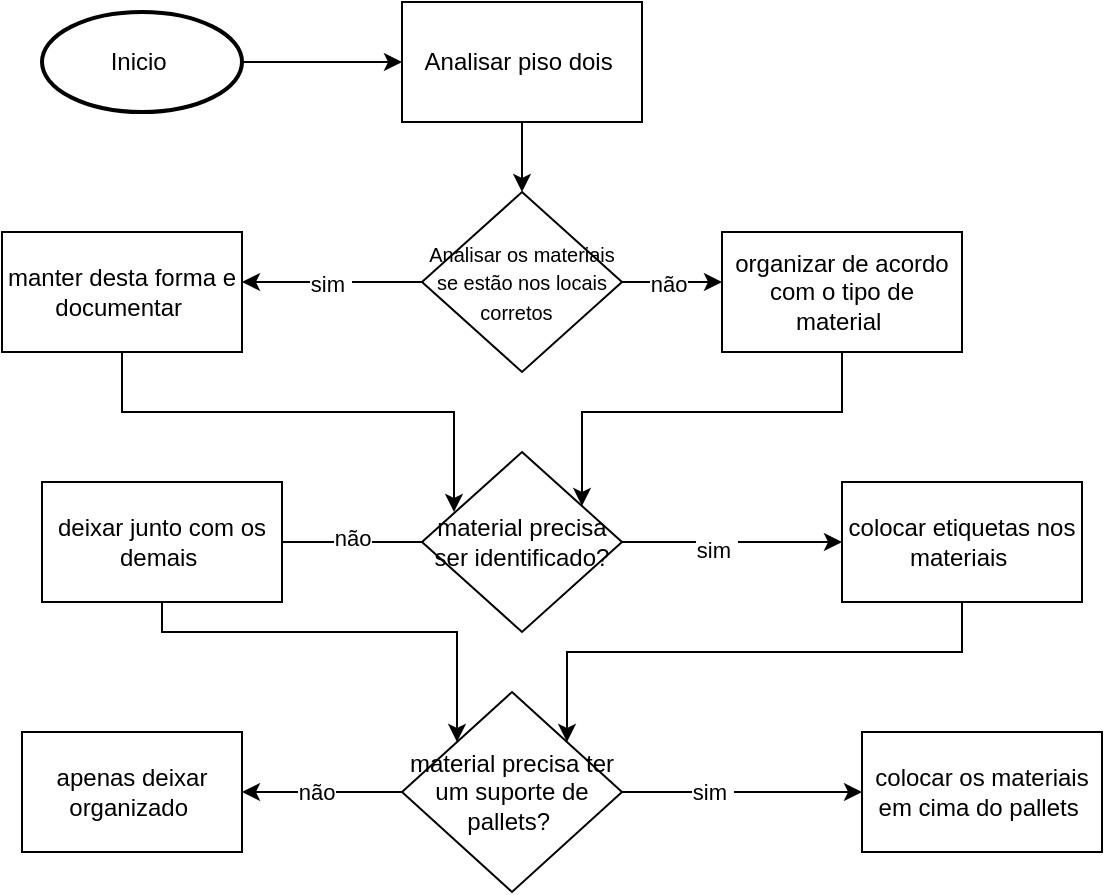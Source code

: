 <mxfile version="23.1.5" type="github">
  <diagram name="Página-1" id="9yMu32MpuAbdIeqK6lV5">
    <mxGraphModel dx="1434" dy="790" grid="1" gridSize="10" guides="1" tooltips="1" connect="1" arrows="1" fold="1" page="1" pageScale="1" pageWidth="827" pageHeight="1169" math="0" shadow="0">
      <root>
        <mxCell id="0" />
        <mxCell id="1" parent="0" />
        <mxCell id="nx1gxkxAw9D206AAHLom-15" style="edgeStyle=orthogonalEdgeStyle;rounded=0;orthogonalLoop=1;jettySize=auto;html=1;entryX=0;entryY=0.5;entryDx=0;entryDy=0;" edge="1" parent="1" source="nx1gxkxAw9D206AAHLom-2" target="nx1gxkxAw9D206AAHLom-3">
          <mxGeometry relative="1" as="geometry" />
        </mxCell>
        <mxCell id="nx1gxkxAw9D206AAHLom-2" value="Inicio&amp;nbsp;" style="strokeWidth=2;html=1;shape=mxgraph.flowchart.start_1;whiteSpace=wrap;" vertex="1" parent="1">
          <mxGeometry x="30" y="20" width="100" height="50" as="geometry" />
        </mxCell>
        <mxCell id="nx1gxkxAw9D206AAHLom-16" style="edgeStyle=orthogonalEdgeStyle;rounded=0;orthogonalLoop=1;jettySize=auto;html=1;entryX=0.5;entryY=0;entryDx=0;entryDy=0;" edge="1" parent="1" source="nx1gxkxAw9D206AAHLom-3" target="nx1gxkxAw9D206AAHLom-4">
          <mxGeometry relative="1" as="geometry" />
        </mxCell>
        <mxCell id="nx1gxkxAw9D206AAHLom-3" value="Analisar piso dois&amp;nbsp;" style="rounded=0;whiteSpace=wrap;html=1;" vertex="1" parent="1">
          <mxGeometry x="210" y="15" width="120" height="60" as="geometry" />
        </mxCell>
        <mxCell id="nx1gxkxAw9D206AAHLom-4" value="&lt;font style=&quot;font-size: 10px;&quot;&gt;Analisar os materiais se estão nos locais corretos&amp;nbsp;&amp;nbsp;&lt;/font&gt;" style="rhombus;whiteSpace=wrap;html=1;" vertex="1" parent="1">
          <mxGeometry x="220" y="110" width="100" height="90" as="geometry" />
        </mxCell>
        <mxCell id="nx1gxkxAw9D206AAHLom-5" value="" style="endArrow=classic;html=1;rounded=0;" edge="1" parent="1" source="nx1gxkxAw9D206AAHLom-4">
          <mxGeometry relative="1" as="geometry">
            <mxPoint x="280" y="155" as="sourcePoint" />
            <mxPoint x="370" y="155" as="targetPoint" />
          </mxGeometry>
        </mxCell>
        <mxCell id="nx1gxkxAw9D206AAHLom-14" value="não" style="edgeLabel;html=1;align=center;verticalAlign=middle;resizable=0;points=[];" vertex="1" connectable="0" parent="nx1gxkxAw9D206AAHLom-5">
          <mxGeometry x="-0.089" y="-1" relative="1" as="geometry">
            <mxPoint as="offset" />
          </mxGeometry>
        </mxCell>
        <mxCell id="nx1gxkxAw9D206AAHLom-9" value="" style="endArrow=classic;html=1;rounded=0;exitX=0;exitY=0.5;exitDx=0;exitDy=0;" edge="1" parent="1" source="nx1gxkxAw9D206AAHLom-4">
          <mxGeometry relative="1" as="geometry">
            <mxPoint x="-20" y="200" as="sourcePoint" />
            <mxPoint x="130" y="155" as="targetPoint" />
            <Array as="points" />
          </mxGeometry>
        </mxCell>
        <mxCell id="nx1gxkxAw9D206AAHLom-13" value="sim&amp;nbsp;" style="edgeLabel;html=1;align=center;verticalAlign=middle;resizable=0;points=[];" vertex="1" connectable="0" parent="nx1gxkxAw9D206AAHLom-9">
          <mxGeometry x="0.022" y="1" relative="1" as="geometry">
            <mxPoint as="offset" />
          </mxGeometry>
        </mxCell>
        <mxCell id="nx1gxkxAw9D206AAHLom-37" style="edgeStyle=orthogonalEdgeStyle;rounded=0;orthogonalLoop=1;jettySize=auto;html=1;" edge="1" parent="1" source="nx1gxkxAw9D206AAHLom-17" target="nx1gxkxAw9D206AAHLom-35">
          <mxGeometry relative="1" as="geometry">
            <Array as="points">
              <mxPoint x="430" y="220" />
              <mxPoint x="300" y="220" />
            </Array>
          </mxGeometry>
        </mxCell>
        <mxCell id="nx1gxkxAw9D206AAHLom-17" value="organizar de acordo com o tipo de material&amp;nbsp;" style="rounded=0;whiteSpace=wrap;html=1;" vertex="1" parent="1">
          <mxGeometry x="370" y="130" width="120" height="60" as="geometry" />
        </mxCell>
        <mxCell id="nx1gxkxAw9D206AAHLom-18" value="manter desta forma e documentar&amp;nbsp;" style="rounded=0;whiteSpace=wrap;html=1;" vertex="1" parent="1">
          <mxGeometry x="10" y="130" width="120" height="60" as="geometry" />
        </mxCell>
        <mxCell id="nx1gxkxAw9D206AAHLom-19" value="material precisa ter um suporte de pallets?&amp;nbsp;" style="rhombus;whiteSpace=wrap;html=1;" vertex="1" parent="1">
          <mxGeometry x="210" y="360" width="110" height="100" as="geometry" />
        </mxCell>
        <mxCell id="nx1gxkxAw9D206AAHLom-22" value="" style="endArrow=classic;html=1;rounded=0;exitX=1;exitY=0.5;exitDx=0;exitDy=0;entryX=0;entryY=0.5;entryDx=0;entryDy=0;" edge="1" parent="1" source="nx1gxkxAw9D206AAHLom-19" target="nx1gxkxAw9D206AAHLom-33">
          <mxGeometry relative="1" as="geometry">
            <mxPoint x="330" y="300" as="sourcePoint" />
            <mxPoint x="450" y="300" as="targetPoint" />
          </mxGeometry>
        </mxCell>
        <mxCell id="nx1gxkxAw9D206AAHLom-26" value="sim&amp;nbsp;" style="edgeLabel;html=1;align=center;verticalAlign=middle;resizable=0;points=[];" vertex="1" connectable="0" parent="nx1gxkxAw9D206AAHLom-22">
          <mxGeometry x="-0.261" relative="1" as="geometry">
            <mxPoint as="offset" />
          </mxGeometry>
        </mxCell>
        <mxCell id="nx1gxkxAw9D206AAHLom-27" value="" style="endArrow=classic;html=1;rounded=0;entryX=1;entryY=0.5;entryDx=0;entryDy=0;exitX=0;exitY=0.5;exitDx=0;exitDy=0;" edge="1" parent="1" source="nx1gxkxAw9D206AAHLom-19" target="nx1gxkxAw9D206AAHLom-32">
          <mxGeometry relative="1" as="geometry">
            <mxPoint x="210" y="300" as="sourcePoint" />
            <mxPoint x="110" y="300" as="targetPoint" />
          </mxGeometry>
        </mxCell>
        <mxCell id="nx1gxkxAw9D206AAHLom-31" value="não" style="edgeLabel;html=1;align=center;verticalAlign=middle;resizable=0;points=[];" vertex="1" connectable="0" parent="nx1gxkxAw9D206AAHLom-27">
          <mxGeometry x="0.08" y="5" relative="1" as="geometry">
            <mxPoint y="-5" as="offset" />
          </mxGeometry>
        </mxCell>
        <mxCell id="nx1gxkxAw9D206AAHLom-32" value="apenas deixar organizado&amp;nbsp;" style="rounded=0;whiteSpace=wrap;html=1;" vertex="1" parent="1">
          <mxGeometry x="20" y="380" width="110" height="60" as="geometry" />
        </mxCell>
        <mxCell id="nx1gxkxAw9D206AAHLom-33" value="colocar os materiais em cima do pallets&amp;nbsp;" style="rounded=0;whiteSpace=wrap;html=1;" vertex="1" parent="1">
          <mxGeometry x="440" y="380" width="120" height="60" as="geometry" />
        </mxCell>
        <mxCell id="nx1gxkxAw9D206AAHLom-35" value="material precisa ser identificado?" style="rhombus;whiteSpace=wrap;html=1;" vertex="1" parent="1">
          <mxGeometry x="220" y="240" width="100" height="90" as="geometry" />
        </mxCell>
        <mxCell id="nx1gxkxAw9D206AAHLom-36" style="edgeStyle=orthogonalEdgeStyle;rounded=0;orthogonalLoop=1;jettySize=auto;html=1;entryX=0.16;entryY=0.333;entryDx=0;entryDy=0;entryPerimeter=0;" edge="1" parent="1" source="nx1gxkxAw9D206AAHLom-18" target="nx1gxkxAw9D206AAHLom-35">
          <mxGeometry relative="1" as="geometry">
            <Array as="points">
              <mxPoint x="70" y="220" />
              <mxPoint x="236" y="220" />
            </Array>
          </mxGeometry>
        </mxCell>
        <mxCell id="nx1gxkxAw9D206AAHLom-38" value="" style="endArrow=classic;html=1;rounded=0;exitX=1;exitY=0.5;exitDx=0;exitDy=0;" edge="1" parent="1" source="nx1gxkxAw9D206AAHLom-35">
          <mxGeometry relative="1" as="geometry">
            <mxPoint x="320" y="290" as="sourcePoint" />
            <mxPoint x="430" y="285" as="targetPoint" />
          </mxGeometry>
        </mxCell>
        <mxCell id="nx1gxkxAw9D206AAHLom-42" value="sim&amp;nbsp;" style="edgeLabel;html=1;align=center;verticalAlign=middle;resizable=0;points=[];" vertex="1" connectable="0" parent="nx1gxkxAw9D206AAHLom-38">
          <mxGeometry x="-0.15" y="-4" relative="1" as="geometry">
            <mxPoint as="offset" />
          </mxGeometry>
        </mxCell>
        <mxCell id="nx1gxkxAw9D206AAHLom-43" value="" style="endArrow=classic;html=1;rounded=0;exitX=0;exitY=0.5;exitDx=0;exitDy=0;" edge="1" parent="1" source="nx1gxkxAw9D206AAHLom-35">
          <mxGeometry relative="1" as="geometry">
            <mxPoint x="-30" y="330" as="sourcePoint" />
            <mxPoint x="140" y="285" as="targetPoint" />
          </mxGeometry>
        </mxCell>
        <mxCell id="nx1gxkxAw9D206AAHLom-47" value="não" style="edgeLabel;html=1;align=center;verticalAlign=middle;resizable=0;points=[];" vertex="1" connectable="0" parent="nx1gxkxAw9D206AAHLom-43">
          <mxGeometry x="-0.125" y="-2" relative="1" as="geometry">
            <mxPoint as="offset" />
          </mxGeometry>
        </mxCell>
        <mxCell id="nx1gxkxAw9D206AAHLom-52" style="edgeStyle=orthogonalEdgeStyle;rounded=0;orthogonalLoop=1;jettySize=auto;html=1;entryX=1;entryY=0;entryDx=0;entryDy=0;" edge="1" parent="1" source="nx1gxkxAw9D206AAHLom-48" target="nx1gxkxAw9D206AAHLom-19">
          <mxGeometry relative="1" as="geometry">
            <Array as="points">
              <mxPoint x="490" y="340" />
              <mxPoint x="293" y="340" />
            </Array>
          </mxGeometry>
        </mxCell>
        <mxCell id="nx1gxkxAw9D206AAHLom-48" value="colocar etiquetas nos materiais&amp;nbsp;" style="rounded=0;whiteSpace=wrap;html=1;" vertex="1" parent="1">
          <mxGeometry x="430" y="255" width="120" height="60" as="geometry" />
        </mxCell>
        <mxCell id="nx1gxkxAw9D206AAHLom-51" style="edgeStyle=orthogonalEdgeStyle;rounded=0;orthogonalLoop=1;jettySize=auto;html=1;entryX=0;entryY=0;entryDx=0;entryDy=0;" edge="1" parent="1" source="nx1gxkxAw9D206AAHLom-49" target="nx1gxkxAw9D206AAHLom-19">
          <mxGeometry relative="1" as="geometry">
            <Array as="points">
              <mxPoint x="90" y="330" />
              <mxPoint x="238" y="330" />
            </Array>
          </mxGeometry>
        </mxCell>
        <mxCell id="nx1gxkxAw9D206AAHLom-49" value="deixar junto com os demais&amp;nbsp;" style="rounded=0;whiteSpace=wrap;html=1;" vertex="1" parent="1">
          <mxGeometry x="30" y="255" width="120" height="60" as="geometry" />
        </mxCell>
      </root>
    </mxGraphModel>
  </diagram>
</mxfile>
